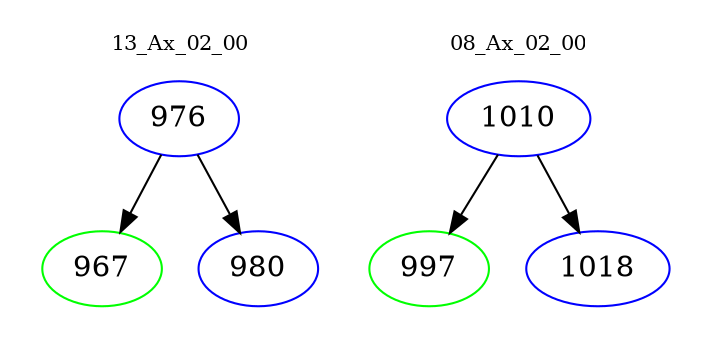 digraph{
subgraph cluster_0 {
color = white
label = "13_Ax_02_00";
fontsize=10;
T0_976 [label="976", color="blue"]
T0_976 -> T0_967 [color="black"]
T0_967 [label="967", color="green"]
T0_976 -> T0_980 [color="black"]
T0_980 [label="980", color="blue"]
}
subgraph cluster_1 {
color = white
label = "08_Ax_02_00";
fontsize=10;
T1_1010 [label="1010", color="blue"]
T1_1010 -> T1_997 [color="black"]
T1_997 [label="997", color="green"]
T1_1010 -> T1_1018 [color="black"]
T1_1018 [label="1018", color="blue"]
}
}
